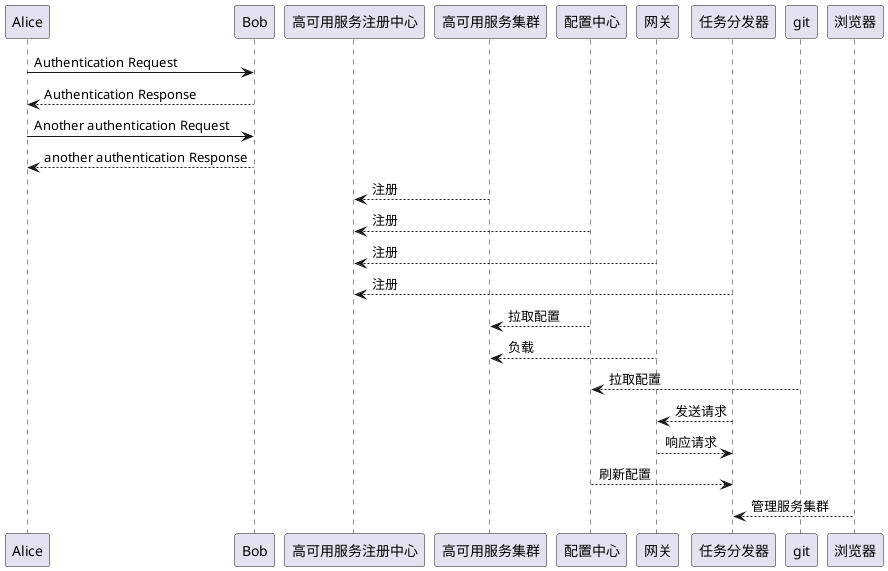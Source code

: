 @startuml
Alice -> Bob: Authentication Request
Bob --> Alice: Authentication Response

Alice -> Bob: Another authentication Request
Alice <-- Bob: another authentication Response


高可用服务注册中心 <-- 高可用服务集群:注册
高可用服务注册中心 <-- 配置中心:注册
高可用服务注册中心 <-- 网关:注册
高可用服务注册中心 <-- 任务分发器:注册

高可用服务集群 <-- 配置中心:拉取配置
高可用服务集群 <-- 网关:负载

配置中心 <-- git:拉取配置
网关 <-- 任务分发器:发送请求
网关 --> 任务分发器:响应请求

任务分发器 <-- 配置中心:刷新配置
任务分发器 <-- 浏览器:管理服务集群
@enduml